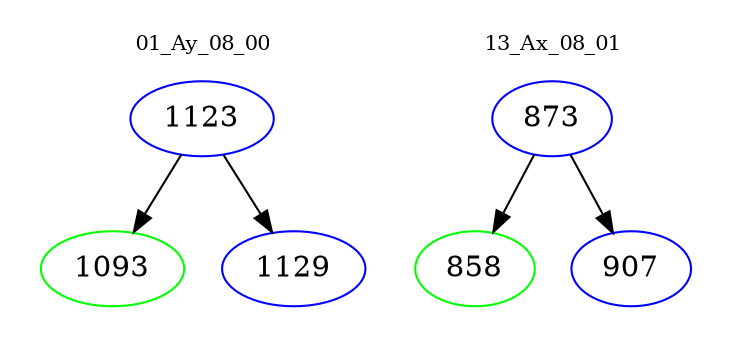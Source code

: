 digraph{
subgraph cluster_0 {
color = white
label = "01_Ay_08_00";
fontsize=10;
T0_1123 [label="1123", color="blue"]
T0_1123 -> T0_1093 [color="black"]
T0_1093 [label="1093", color="green"]
T0_1123 -> T0_1129 [color="black"]
T0_1129 [label="1129", color="blue"]
}
subgraph cluster_1 {
color = white
label = "13_Ax_08_01";
fontsize=10;
T1_873 [label="873", color="blue"]
T1_873 -> T1_858 [color="black"]
T1_858 [label="858", color="green"]
T1_873 -> T1_907 [color="black"]
T1_907 [label="907", color="blue"]
}
}
